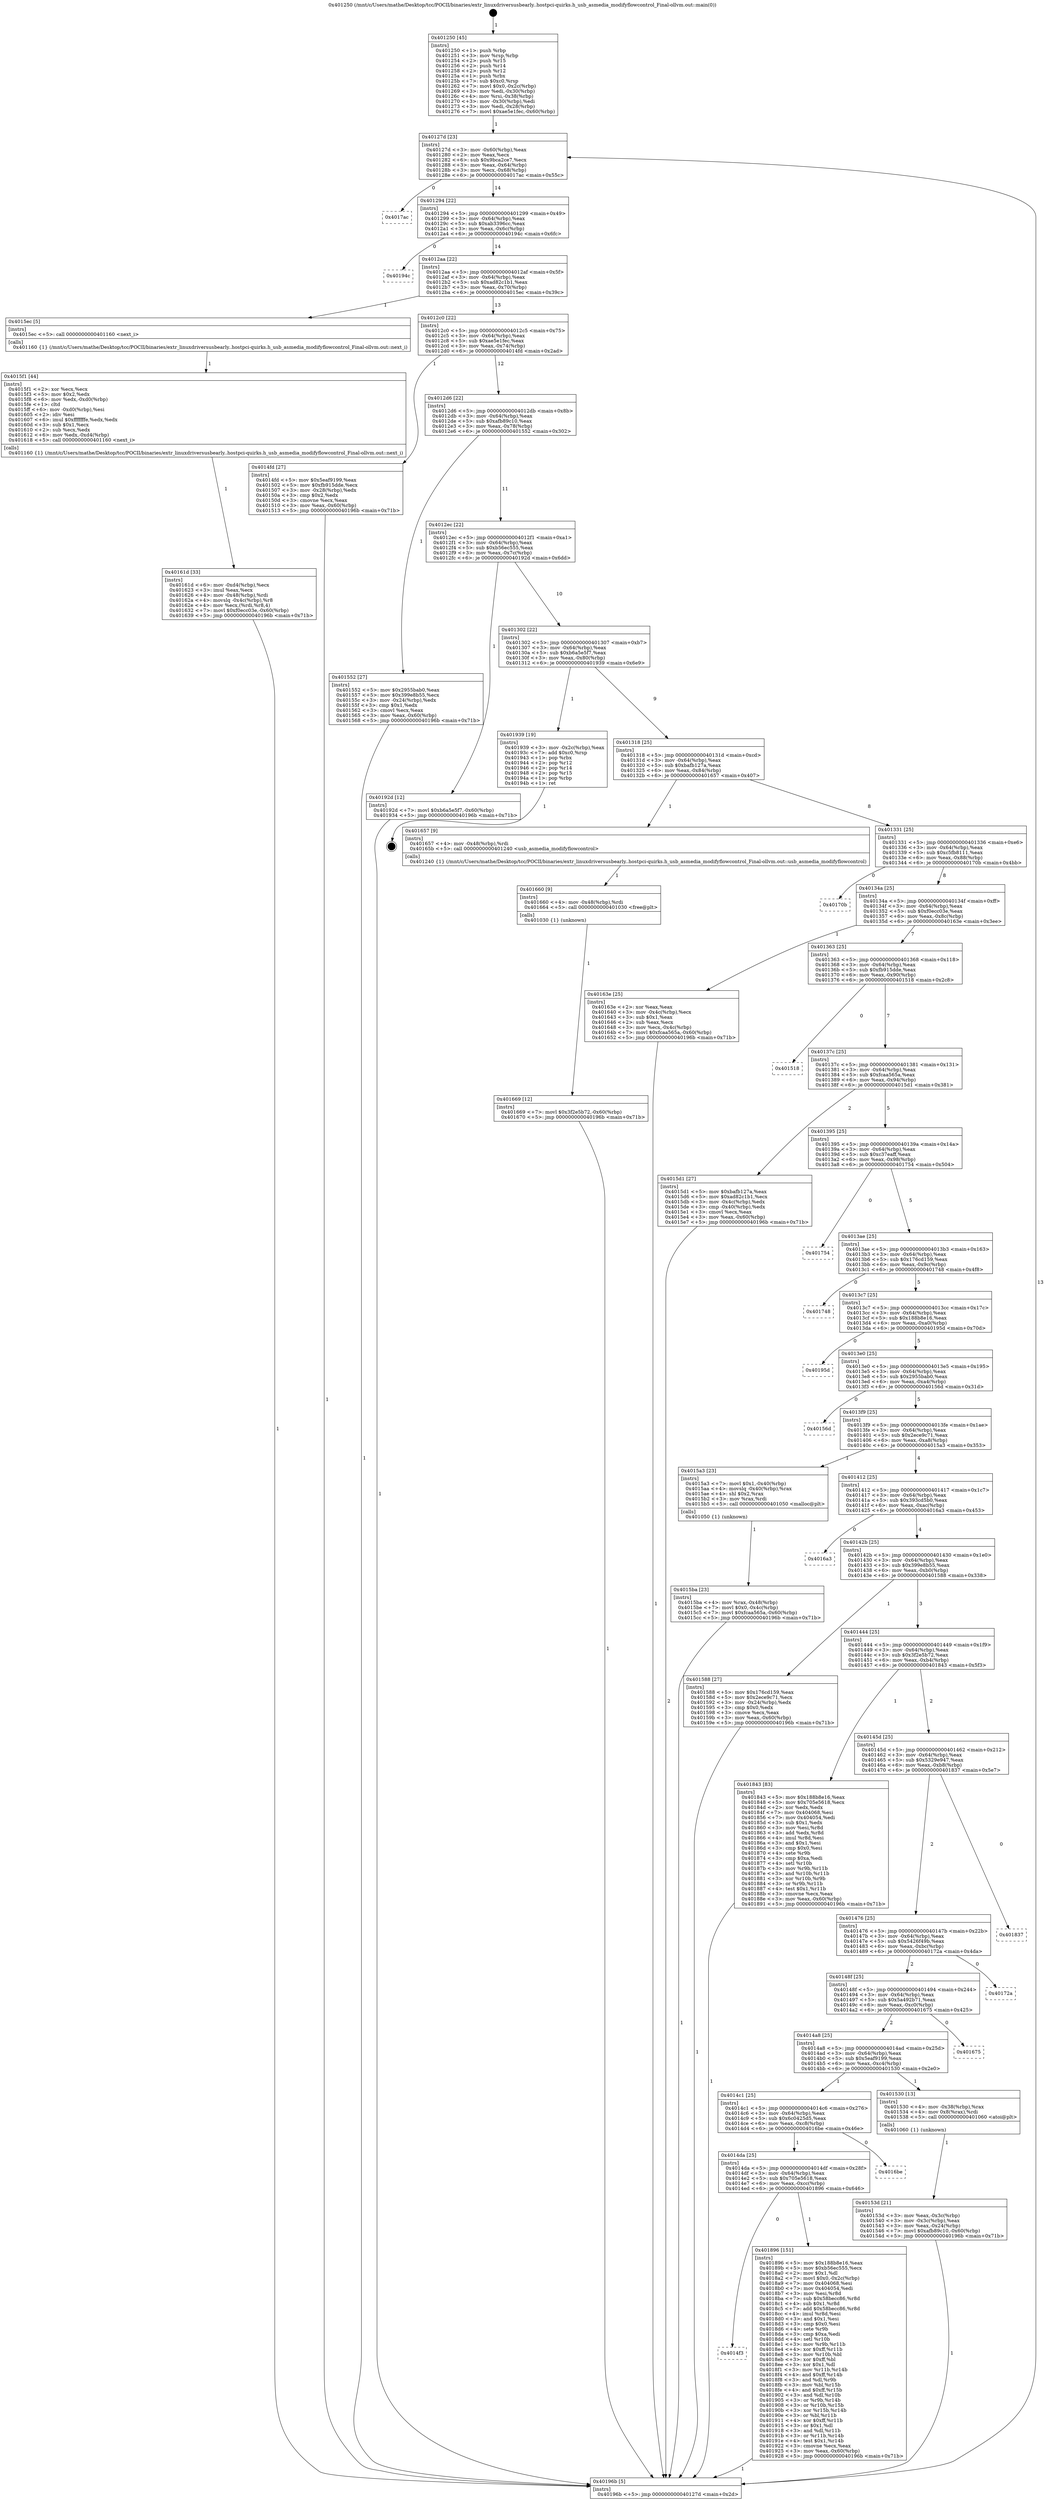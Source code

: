 digraph "0x401250" {
  label = "0x401250 (/mnt/c/Users/mathe/Desktop/tcc/POCII/binaries/extr_linuxdriversusbearly..hostpci-quirks.h_usb_asmedia_modifyflowcontrol_Final-ollvm.out::main(0))"
  labelloc = "t"
  node[shape=record]

  Entry [label="",width=0.3,height=0.3,shape=circle,fillcolor=black,style=filled]
  "0x40127d" [label="{
     0x40127d [23]\l
     | [instrs]\l
     &nbsp;&nbsp;0x40127d \<+3\>: mov -0x60(%rbp),%eax\l
     &nbsp;&nbsp;0x401280 \<+2\>: mov %eax,%ecx\l
     &nbsp;&nbsp;0x401282 \<+6\>: sub $0x9bca2ce7,%ecx\l
     &nbsp;&nbsp;0x401288 \<+3\>: mov %eax,-0x64(%rbp)\l
     &nbsp;&nbsp;0x40128b \<+3\>: mov %ecx,-0x68(%rbp)\l
     &nbsp;&nbsp;0x40128e \<+6\>: je 00000000004017ac \<main+0x55c\>\l
  }"]
  "0x4017ac" [label="{
     0x4017ac\l
  }", style=dashed]
  "0x401294" [label="{
     0x401294 [22]\l
     | [instrs]\l
     &nbsp;&nbsp;0x401294 \<+5\>: jmp 0000000000401299 \<main+0x49\>\l
     &nbsp;&nbsp;0x401299 \<+3\>: mov -0x64(%rbp),%eax\l
     &nbsp;&nbsp;0x40129c \<+5\>: sub $0xab3396cc,%eax\l
     &nbsp;&nbsp;0x4012a1 \<+3\>: mov %eax,-0x6c(%rbp)\l
     &nbsp;&nbsp;0x4012a4 \<+6\>: je 000000000040194c \<main+0x6fc\>\l
  }"]
  Exit [label="",width=0.3,height=0.3,shape=circle,fillcolor=black,style=filled,peripheries=2]
  "0x40194c" [label="{
     0x40194c\l
  }", style=dashed]
  "0x4012aa" [label="{
     0x4012aa [22]\l
     | [instrs]\l
     &nbsp;&nbsp;0x4012aa \<+5\>: jmp 00000000004012af \<main+0x5f\>\l
     &nbsp;&nbsp;0x4012af \<+3\>: mov -0x64(%rbp),%eax\l
     &nbsp;&nbsp;0x4012b2 \<+5\>: sub $0xad82c1b1,%eax\l
     &nbsp;&nbsp;0x4012b7 \<+3\>: mov %eax,-0x70(%rbp)\l
     &nbsp;&nbsp;0x4012ba \<+6\>: je 00000000004015ec \<main+0x39c\>\l
  }"]
  "0x4014f3" [label="{
     0x4014f3\l
  }", style=dashed]
  "0x4015ec" [label="{
     0x4015ec [5]\l
     | [instrs]\l
     &nbsp;&nbsp;0x4015ec \<+5\>: call 0000000000401160 \<next_i\>\l
     | [calls]\l
     &nbsp;&nbsp;0x401160 \{1\} (/mnt/c/Users/mathe/Desktop/tcc/POCII/binaries/extr_linuxdriversusbearly..hostpci-quirks.h_usb_asmedia_modifyflowcontrol_Final-ollvm.out::next_i)\l
  }"]
  "0x4012c0" [label="{
     0x4012c0 [22]\l
     | [instrs]\l
     &nbsp;&nbsp;0x4012c0 \<+5\>: jmp 00000000004012c5 \<main+0x75\>\l
     &nbsp;&nbsp;0x4012c5 \<+3\>: mov -0x64(%rbp),%eax\l
     &nbsp;&nbsp;0x4012c8 \<+5\>: sub $0xae5e1fec,%eax\l
     &nbsp;&nbsp;0x4012cd \<+3\>: mov %eax,-0x74(%rbp)\l
     &nbsp;&nbsp;0x4012d0 \<+6\>: je 00000000004014fd \<main+0x2ad\>\l
  }"]
  "0x401896" [label="{
     0x401896 [151]\l
     | [instrs]\l
     &nbsp;&nbsp;0x401896 \<+5\>: mov $0x188b8e16,%eax\l
     &nbsp;&nbsp;0x40189b \<+5\>: mov $0xb56ec555,%ecx\l
     &nbsp;&nbsp;0x4018a0 \<+2\>: mov $0x1,%dl\l
     &nbsp;&nbsp;0x4018a2 \<+7\>: movl $0x0,-0x2c(%rbp)\l
     &nbsp;&nbsp;0x4018a9 \<+7\>: mov 0x404068,%esi\l
     &nbsp;&nbsp;0x4018b0 \<+7\>: mov 0x404054,%edi\l
     &nbsp;&nbsp;0x4018b7 \<+3\>: mov %esi,%r8d\l
     &nbsp;&nbsp;0x4018ba \<+7\>: sub $0x58becc86,%r8d\l
     &nbsp;&nbsp;0x4018c1 \<+4\>: sub $0x1,%r8d\l
     &nbsp;&nbsp;0x4018c5 \<+7\>: add $0x58becc86,%r8d\l
     &nbsp;&nbsp;0x4018cc \<+4\>: imul %r8d,%esi\l
     &nbsp;&nbsp;0x4018d0 \<+3\>: and $0x1,%esi\l
     &nbsp;&nbsp;0x4018d3 \<+3\>: cmp $0x0,%esi\l
     &nbsp;&nbsp;0x4018d6 \<+4\>: sete %r9b\l
     &nbsp;&nbsp;0x4018da \<+3\>: cmp $0xa,%edi\l
     &nbsp;&nbsp;0x4018dd \<+4\>: setl %r10b\l
     &nbsp;&nbsp;0x4018e1 \<+3\>: mov %r9b,%r11b\l
     &nbsp;&nbsp;0x4018e4 \<+4\>: xor $0xff,%r11b\l
     &nbsp;&nbsp;0x4018e8 \<+3\>: mov %r10b,%bl\l
     &nbsp;&nbsp;0x4018eb \<+3\>: xor $0xff,%bl\l
     &nbsp;&nbsp;0x4018ee \<+3\>: xor $0x1,%dl\l
     &nbsp;&nbsp;0x4018f1 \<+3\>: mov %r11b,%r14b\l
     &nbsp;&nbsp;0x4018f4 \<+4\>: and $0xff,%r14b\l
     &nbsp;&nbsp;0x4018f8 \<+3\>: and %dl,%r9b\l
     &nbsp;&nbsp;0x4018fb \<+3\>: mov %bl,%r15b\l
     &nbsp;&nbsp;0x4018fe \<+4\>: and $0xff,%r15b\l
     &nbsp;&nbsp;0x401902 \<+3\>: and %dl,%r10b\l
     &nbsp;&nbsp;0x401905 \<+3\>: or %r9b,%r14b\l
     &nbsp;&nbsp;0x401908 \<+3\>: or %r10b,%r15b\l
     &nbsp;&nbsp;0x40190b \<+3\>: xor %r15b,%r14b\l
     &nbsp;&nbsp;0x40190e \<+3\>: or %bl,%r11b\l
     &nbsp;&nbsp;0x401911 \<+4\>: xor $0xff,%r11b\l
     &nbsp;&nbsp;0x401915 \<+3\>: or $0x1,%dl\l
     &nbsp;&nbsp;0x401918 \<+3\>: and %dl,%r11b\l
     &nbsp;&nbsp;0x40191b \<+3\>: or %r11b,%r14b\l
     &nbsp;&nbsp;0x40191e \<+4\>: test $0x1,%r14b\l
     &nbsp;&nbsp;0x401922 \<+3\>: cmovne %ecx,%eax\l
     &nbsp;&nbsp;0x401925 \<+3\>: mov %eax,-0x60(%rbp)\l
     &nbsp;&nbsp;0x401928 \<+5\>: jmp 000000000040196b \<main+0x71b\>\l
  }"]
  "0x4014fd" [label="{
     0x4014fd [27]\l
     | [instrs]\l
     &nbsp;&nbsp;0x4014fd \<+5\>: mov $0x5eaf9199,%eax\l
     &nbsp;&nbsp;0x401502 \<+5\>: mov $0xfb915dde,%ecx\l
     &nbsp;&nbsp;0x401507 \<+3\>: mov -0x28(%rbp),%edx\l
     &nbsp;&nbsp;0x40150a \<+3\>: cmp $0x2,%edx\l
     &nbsp;&nbsp;0x40150d \<+3\>: cmovne %ecx,%eax\l
     &nbsp;&nbsp;0x401510 \<+3\>: mov %eax,-0x60(%rbp)\l
     &nbsp;&nbsp;0x401513 \<+5\>: jmp 000000000040196b \<main+0x71b\>\l
  }"]
  "0x4012d6" [label="{
     0x4012d6 [22]\l
     | [instrs]\l
     &nbsp;&nbsp;0x4012d6 \<+5\>: jmp 00000000004012db \<main+0x8b\>\l
     &nbsp;&nbsp;0x4012db \<+3\>: mov -0x64(%rbp),%eax\l
     &nbsp;&nbsp;0x4012de \<+5\>: sub $0xafb89c10,%eax\l
     &nbsp;&nbsp;0x4012e3 \<+3\>: mov %eax,-0x78(%rbp)\l
     &nbsp;&nbsp;0x4012e6 \<+6\>: je 0000000000401552 \<main+0x302\>\l
  }"]
  "0x40196b" [label="{
     0x40196b [5]\l
     | [instrs]\l
     &nbsp;&nbsp;0x40196b \<+5\>: jmp 000000000040127d \<main+0x2d\>\l
  }"]
  "0x401250" [label="{
     0x401250 [45]\l
     | [instrs]\l
     &nbsp;&nbsp;0x401250 \<+1\>: push %rbp\l
     &nbsp;&nbsp;0x401251 \<+3\>: mov %rsp,%rbp\l
     &nbsp;&nbsp;0x401254 \<+2\>: push %r15\l
     &nbsp;&nbsp;0x401256 \<+2\>: push %r14\l
     &nbsp;&nbsp;0x401258 \<+2\>: push %r12\l
     &nbsp;&nbsp;0x40125a \<+1\>: push %rbx\l
     &nbsp;&nbsp;0x40125b \<+7\>: sub $0xc0,%rsp\l
     &nbsp;&nbsp;0x401262 \<+7\>: movl $0x0,-0x2c(%rbp)\l
     &nbsp;&nbsp;0x401269 \<+3\>: mov %edi,-0x30(%rbp)\l
     &nbsp;&nbsp;0x40126c \<+4\>: mov %rsi,-0x38(%rbp)\l
     &nbsp;&nbsp;0x401270 \<+3\>: mov -0x30(%rbp),%edi\l
     &nbsp;&nbsp;0x401273 \<+3\>: mov %edi,-0x28(%rbp)\l
     &nbsp;&nbsp;0x401276 \<+7\>: movl $0xae5e1fec,-0x60(%rbp)\l
  }"]
  "0x4014da" [label="{
     0x4014da [25]\l
     | [instrs]\l
     &nbsp;&nbsp;0x4014da \<+5\>: jmp 00000000004014df \<main+0x28f\>\l
     &nbsp;&nbsp;0x4014df \<+3\>: mov -0x64(%rbp),%eax\l
     &nbsp;&nbsp;0x4014e2 \<+5\>: sub $0x705e5618,%eax\l
     &nbsp;&nbsp;0x4014e7 \<+6\>: mov %eax,-0xcc(%rbp)\l
     &nbsp;&nbsp;0x4014ed \<+6\>: je 0000000000401896 \<main+0x646\>\l
  }"]
  "0x401552" [label="{
     0x401552 [27]\l
     | [instrs]\l
     &nbsp;&nbsp;0x401552 \<+5\>: mov $0x2955bab0,%eax\l
     &nbsp;&nbsp;0x401557 \<+5\>: mov $0x399e8b55,%ecx\l
     &nbsp;&nbsp;0x40155c \<+3\>: mov -0x24(%rbp),%edx\l
     &nbsp;&nbsp;0x40155f \<+3\>: cmp $0x1,%edx\l
     &nbsp;&nbsp;0x401562 \<+3\>: cmovl %ecx,%eax\l
     &nbsp;&nbsp;0x401565 \<+3\>: mov %eax,-0x60(%rbp)\l
     &nbsp;&nbsp;0x401568 \<+5\>: jmp 000000000040196b \<main+0x71b\>\l
  }"]
  "0x4012ec" [label="{
     0x4012ec [22]\l
     | [instrs]\l
     &nbsp;&nbsp;0x4012ec \<+5\>: jmp 00000000004012f1 \<main+0xa1\>\l
     &nbsp;&nbsp;0x4012f1 \<+3\>: mov -0x64(%rbp),%eax\l
     &nbsp;&nbsp;0x4012f4 \<+5\>: sub $0xb56ec555,%eax\l
     &nbsp;&nbsp;0x4012f9 \<+3\>: mov %eax,-0x7c(%rbp)\l
     &nbsp;&nbsp;0x4012fc \<+6\>: je 000000000040192d \<main+0x6dd\>\l
  }"]
  "0x4016be" [label="{
     0x4016be\l
  }", style=dashed]
  "0x40192d" [label="{
     0x40192d [12]\l
     | [instrs]\l
     &nbsp;&nbsp;0x40192d \<+7\>: movl $0xb6a5e5f7,-0x60(%rbp)\l
     &nbsp;&nbsp;0x401934 \<+5\>: jmp 000000000040196b \<main+0x71b\>\l
  }"]
  "0x401302" [label="{
     0x401302 [22]\l
     | [instrs]\l
     &nbsp;&nbsp;0x401302 \<+5\>: jmp 0000000000401307 \<main+0xb7\>\l
     &nbsp;&nbsp;0x401307 \<+3\>: mov -0x64(%rbp),%eax\l
     &nbsp;&nbsp;0x40130a \<+5\>: sub $0xb6a5e5f7,%eax\l
     &nbsp;&nbsp;0x40130f \<+3\>: mov %eax,-0x80(%rbp)\l
     &nbsp;&nbsp;0x401312 \<+6\>: je 0000000000401939 \<main+0x6e9\>\l
  }"]
  "0x401669" [label="{
     0x401669 [12]\l
     | [instrs]\l
     &nbsp;&nbsp;0x401669 \<+7\>: movl $0x3f2e5b72,-0x60(%rbp)\l
     &nbsp;&nbsp;0x401670 \<+5\>: jmp 000000000040196b \<main+0x71b\>\l
  }"]
  "0x401939" [label="{
     0x401939 [19]\l
     | [instrs]\l
     &nbsp;&nbsp;0x401939 \<+3\>: mov -0x2c(%rbp),%eax\l
     &nbsp;&nbsp;0x40193c \<+7\>: add $0xc0,%rsp\l
     &nbsp;&nbsp;0x401943 \<+1\>: pop %rbx\l
     &nbsp;&nbsp;0x401944 \<+2\>: pop %r12\l
     &nbsp;&nbsp;0x401946 \<+2\>: pop %r14\l
     &nbsp;&nbsp;0x401948 \<+2\>: pop %r15\l
     &nbsp;&nbsp;0x40194a \<+1\>: pop %rbp\l
     &nbsp;&nbsp;0x40194b \<+1\>: ret\l
  }"]
  "0x401318" [label="{
     0x401318 [25]\l
     | [instrs]\l
     &nbsp;&nbsp;0x401318 \<+5\>: jmp 000000000040131d \<main+0xcd\>\l
     &nbsp;&nbsp;0x40131d \<+3\>: mov -0x64(%rbp),%eax\l
     &nbsp;&nbsp;0x401320 \<+5\>: sub $0xbafb127a,%eax\l
     &nbsp;&nbsp;0x401325 \<+6\>: mov %eax,-0x84(%rbp)\l
     &nbsp;&nbsp;0x40132b \<+6\>: je 0000000000401657 \<main+0x407\>\l
  }"]
  "0x401660" [label="{
     0x401660 [9]\l
     | [instrs]\l
     &nbsp;&nbsp;0x401660 \<+4\>: mov -0x48(%rbp),%rdi\l
     &nbsp;&nbsp;0x401664 \<+5\>: call 0000000000401030 \<free@plt\>\l
     | [calls]\l
     &nbsp;&nbsp;0x401030 \{1\} (unknown)\l
  }"]
  "0x401657" [label="{
     0x401657 [9]\l
     | [instrs]\l
     &nbsp;&nbsp;0x401657 \<+4\>: mov -0x48(%rbp),%rdi\l
     &nbsp;&nbsp;0x40165b \<+5\>: call 0000000000401240 \<usb_asmedia_modifyflowcontrol\>\l
     | [calls]\l
     &nbsp;&nbsp;0x401240 \{1\} (/mnt/c/Users/mathe/Desktop/tcc/POCII/binaries/extr_linuxdriversusbearly..hostpci-quirks.h_usb_asmedia_modifyflowcontrol_Final-ollvm.out::usb_asmedia_modifyflowcontrol)\l
  }"]
  "0x401331" [label="{
     0x401331 [25]\l
     | [instrs]\l
     &nbsp;&nbsp;0x401331 \<+5\>: jmp 0000000000401336 \<main+0xe6\>\l
     &nbsp;&nbsp;0x401336 \<+3\>: mov -0x64(%rbp),%eax\l
     &nbsp;&nbsp;0x401339 \<+5\>: sub $0xc5fb8111,%eax\l
     &nbsp;&nbsp;0x40133e \<+6\>: mov %eax,-0x88(%rbp)\l
     &nbsp;&nbsp;0x401344 \<+6\>: je 000000000040170b \<main+0x4bb\>\l
  }"]
  "0x40161d" [label="{
     0x40161d [33]\l
     | [instrs]\l
     &nbsp;&nbsp;0x40161d \<+6\>: mov -0xd4(%rbp),%ecx\l
     &nbsp;&nbsp;0x401623 \<+3\>: imul %eax,%ecx\l
     &nbsp;&nbsp;0x401626 \<+4\>: mov -0x48(%rbp),%rdi\l
     &nbsp;&nbsp;0x40162a \<+4\>: movslq -0x4c(%rbp),%r8\l
     &nbsp;&nbsp;0x40162e \<+4\>: mov %ecx,(%rdi,%r8,4)\l
     &nbsp;&nbsp;0x401632 \<+7\>: movl $0xf0ecc03e,-0x60(%rbp)\l
     &nbsp;&nbsp;0x401639 \<+5\>: jmp 000000000040196b \<main+0x71b\>\l
  }"]
  "0x40170b" [label="{
     0x40170b\l
  }", style=dashed]
  "0x40134a" [label="{
     0x40134a [25]\l
     | [instrs]\l
     &nbsp;&nbsp;0x40134a \<+5\>: jmp 000000000040134f \<main+0xff\>\l
     &nbsp;&nbsp;0x40134f \<+3\>: mov -0x64(%rbp),%eax\l
     &nbsp;&nbsp;0x401352 \<+5\>: sub $0xf0ecc03e,%eax\l
     &nbsp;&nbsp;0x401357 \<+6\>: mov %eax,-0x8c(%rbp)\l
     &nbsp;&nbsp;0x40135d \<+6\>: je 000000000040163e \<main+0x3ee\>\l
  }"]
  "0x4015f1" [label="{
     0x4015f1 [44]\l
     | [instrs]\l
     &nbsp;&nbsp;0x4015f1 \<+2\>: xor %ecx,%ecx\l
     &nbsp;&nbsp;0x4015f3 \<+5\>: mov $0x2,%edx\l
     &nbsp;&nbsp;0x4015f8 \<+6\>: mov %edx,-0xd0(%rbp)\l
     &nbsp;&nbsp;0x4015fe \<+1\>: cltd\l
     &nbsp;&nbsp;0x4015ff \<+6\>: mov -0xd0(%rbp),%esi\l
     &nbsp;&nbsp;0x401605 \<+2\>: idiv %esi\l
     &nbsp;&nbsp;0x401607 \<+6\>: imul $0xfffffffe,%edx,%edx\l
     &nbsp;&nbsp;0x40160d \<+3\>: sub $0x1,%ecx\l
     &nbsp;&nbsp;0x401610 \<+2\>: sub %ecx,%edx\l
     &nbsp;&nbsp;0x401612 \<+6\>: mov %edx,-0xd4(%rbp)\l
     &nbsp;&nbsp;0x401618 \<+5\>: call 0000000000401160 \<next_i\>\l
     | [calls]\l
     &nbsp;&nbsp;0x401160 \{1\} (/mnt/c/Users/mathe/Desktop/tcc/POCII/binaries/extr_linuxdriversusbearly..hostpci-quirks.h_usb_asmedia_modifyflowcontrol_Final-ollvm.out::next_i)\l
  }"]
  "0x40163e" [label="{
     0x40163e [25]\l
     | [instrs]\l
     &nbsp;&nbsp;0x40163e \<+2\>: xor %eax,%eax\l
     &nbsp;&nbsp;0x401640 \<+3\>: mov -0x4c(%rbp),%ecx\l
     &nbsp;&nbsp;0x401643 \<+3\>: sub $0x1,%eax\l
     &nbsp;&nbsp;0x401646 \<+2\>: sub %eax,%ecx\l
     &nbsp;&nbsp;0x401648 \<+3\>: mov %ecx,-0x4c(%rbp)\l
     &nbsp;&nbsp;0x40164b \<+7\>: movl $0xfcaa565a,-0x60(%rbp)\l
     &nbsp;&nbsp;0x401652 \<+5\>: jmp 000000000040196b \<main+0x71b\>\l
  }"]
  "0x401363" [label="{
     0x401363 [25]\l
     | [instrs]\l
     &nbsp;&nbsp;0x401363 \<+5\>: jmp 0000000000401368 \<main+0x118\>\l
     &nbsp;&nbsp;0x401368 \<+3\>: mov -0x64(%rbp),%eax\l
     &nbsp;&nbsp;0x40136b \<+5\>: sub $0xfb915dde,%eax\l
     &nbsp;&nbsp;0x401370 \<+6\>: mov %eax,-0x90(%rbp)\l
     &nbsp;&nbsp;0x401376 \<+6\>: je 0000000000401518 \<main+0x2c8\>\l
  }"]
  "0x4015ba" [label="{
     0x4015ba [23]\l
     | [instrs]\l
     &nbsp;&nbsp;0x4015ba \<+4\>: mov %rax,-0x48(%rbp)\l
     &nbsp;&nbsp;0x4015be \<+7\>: movl $0x0,-0x4c(%rbp)\l
     &nbsp;&nbsp;0x4015c5 \<+7\>: movl $0xfcaa565a,-0x60(%rbp)\l
     &nbsp;&nbsp;0x4015cc \<+5\>: jmp 000000000040196b \<main+0x71b\>\l
  }"]
  "0x401518" [label="{
     0x401518\l
  }", style=dashed]
  "0x40137c" [label="{
     0x40137c [25]\l
     | [instrs]\l
     &nbsp;&nbsp;0x40137c \<+5\>: jmp 0000000000401381 \<main+0x131\>\l
     &nbsp;&nbsp;0x401381 \<+3\>: mov -0x64(%rbp),%eax\l
     &nbsp;&nbsp;0x401384 \<+5\>: sub $0xfcaa565a,%eax\l
     &nbsp;&nbsp;0x401389 \<+6\>: mov %eax,-0x94(%rbp)\l
     &nbsp;&nbsp;0x40138f \<+6\>: je 00000000004015d1 \<main+0x381\>\l
  }"]
  "0x40153d" [label="{
     0x40153d [21]\l
     | [instrs]\l
     &nbsp;&nbsp;0x40153d \<+3\>: mov %eax,-0x3c(%rbp)\l
     &nbsp;&nbsp;0x401540 \<+3\>: mov -0x3c(%rbp),%eax\l
     &nbsp;&nbsp;0x401543 \<+3\>: mov %eax,-0x24(%rbp)\l
     &nbsp;&nbsp;0x401546 \<+7\>: movl $0xafb89c10,-0x60(%rbp)\l
     &nbsp;&nbsp;0x40154d \<+5\>: jmp 000000000040196b \<main+0x71b\>\l
  }"]
  "0x4015d1" [label="{
     0x4015d1 [27]\l
     | [instrs]\l
     &nbsp;&nbsp;0x4015d1 \<+5\>: mov $0xbafb127a,%eax\l
     &nbsp;&nbsp;0x4015d6 \<+5\>: mov $0xad82c1b1,%ecx\l
     &nbsp;&nbsp;0x4015db \<+3\>: mov -0x4c(%rbp),%edx\l
     &nbsp;&nbsp;0x4015de \<+3\>: cmp -0x40(%rbp),%edx\l
     &nbsp;&nbsp;0x4015e1 \<+3\>: cmovl %ecx,%eax\l
     &nbsp;&nbsp;0x4015e4 \<+3\>: mov %eax,-0x60(%rbp)\l
     &nbsp;&nbsp;0x4015e7 \<+5\>: jmp 000000000040196b \<main+0x71b\>\l
  }"]
  "0x401395" [label="{
     0x401395 [25]\l
     | [instrs]\l
     &nbsp;&nbsp;0x401395 \<+5\>: jmp 000000000040139a \<main+0x14a\>\l
     &nbsp;&nbsp;0x40139a \<+3\>: mov -0x64(%rbp),%eax\l
     &nbsp;&nbsp;0x40139d \<+5\>: sub $0xc37eaff,%eax\l
     &nbsp;&nbsp;0x4013a2 \<+6\>: mov %eax,-0x98(%rbp)\l
     &nbsp;&nbsp;0x4013a8 \<+6\>: je 0000000000401754 \<main+0x504\>\l
  }"]
  "0x4014c1" [label="{
     0x4014c1 [25]\l
     | [instrs]\l
     &nbsp;&nbsp;0x4014c1 \<+5\>: jmp 00000000004014c6 \<main+0x276\>\l
     &nbsp;&nbsp;0x4014c6 \<+3\>: mov -0x64(%rbp),%eax\l
     &nbsp;&nbsp;0x4014c9 \<+5\>: sub $0x6c0425d5,%eax\l
     &nbsp;&nbsp;0x4014ce \<+6\>: mov %eax,-0xc8(%rbp)\l
     &nbsp;&nbsp;0x4014d4 \<+6\>: je 00000000004016be \<main+0x46e\>\l
  }"]
  "0x401754" [label="{
     0x401754\l
  }", style=dashed]
  "0x4013ae" [label="{
     0x4013ae [25]\l
     | [instrs]\l
     &nbsp;&nbsp;0x4013ae \<+5\>: jmp 00000000004013b3 \<main+0x163\>\l
     &nbsp;&nbsp;0x4013b3 \<+3\>: mov -0x64(%rbp),%eax\l
     &nbsp;&nbsp;0x4013b6 \<+5\>: sub $0x176cd159,%eax\l
     &nbsp;&nbsp;0x4013bb \<+6\>: mov %eax,-0x9c(%rbp)\l
     &nbsp;&nbsp;0x4013c1 \<+6\>: je 0000000000401748 \<main+0x4f8\>\l
  }"]
  "0x401530" [label="{
     0x401530 [13]\l
     | [instrs]\l
     &nbsp;&nbsp;0x401530 \<+4\>: mov -0x38(%rbp),%rax\l
     &nbsp;&nbsp;0x401534 \<+4\>: mov 0x8(%rax),%rdi\l
     &nbsp;&nbsp;0x401538 \<+5\>: call 0000000000401060 \<atoi@plt\>\l
     | [calls]\l
     &nbsp;&nbsp;0x401060 \{1\} (unknown)\l
  }"]
  "0x401748" [label="{
     0x401748\l
  }", style=dashed]
  "0x4013c7" [label="{
     0x4013c7 [25]\l
     | [instrs]\l
     &nbsp;&nbsp;0x4013c7 \<+5\>: jmp 00000000004013cc \<main+0x17c\>\l
     &nbsp;&nbsp;0x4013cc \<+3\>: mov -0x64(%rbp),%eax\l
     &nbsp;&nbsp;0x4013cf \<+5\>: sub $0x188b8e16,%eax\l
     &nbsp;&nbsp;0x4013d4 \<+6\>: mov %eax,-0xa0(%rbp)\l
     &nbsp;&nbsp;0x4013da \<+6\>: je 000000000040195d \<main+0x70d\>\l
  }"]
  "0x4014a8" [label="{
     0x4014a8 [25]\l
     | [instrs]\l
     &nbsp;&nbsp;0x4014a8 \<+5\>: jmp 00000000004014ad \<main+0x25d\>\l
     &nbsp;&nbsp;0x4014ad \<+3\>: mov -0x64(%rbp),%eax\l
     &nbsp;&nbsp;0x4014b0 \<+5\>: sub $0x5eaf9199,%eax\l
     &nbsp;&nbsp;0x4014b5 \<+6\>: mov %eax,-0xc4(%rbp)\l
     &nbsp;&nbsp;0x4014bb \<+6\>: je 0000000000401530 \<main+0x2e0\>\l
  }"]
  "0x40195d" [label="{
     0x40195d\l
  }", style=dashed]
  "0x4013e0" [label="{
     0x4013e0 [25]\l
     | [instrs]\l
     &nbsp;&nbsp;0x4013e0 \<+5\>: jmp 00000000004013e5 \<main+0x195\>\l
     &nbsp;&nbsp;0x4013e5 \<+3\>: mov -0x64(%rbp),%eax\l
     &nbsp;&nbsp;0x4013e8 \<+5\>: sub $0x2955bab0,%eax\l
     &nbsp;&nbsp;0x4013ed \<+6\>: mov %eax,-0xa4(%rbp)\l
     &nbsp;&nbsp;0x4013f3 \<+6\>: je 000000000040156d \<main+0x31d\>\l
  }"]
  "0x401675" [label="{
     0x401675\l
  }", style=dashed]
  "0x40156d" [label="{
     0x40156d\l
  }", style=dashed]
  "0x4013f9" [label="{
     0x4013f9 [25]\l
     | [instrs]\l
     &nbsp;&nbsp;0x4013f9 \<+5\>: jmp 00000000004013fe \<main+0x1ae\>\l
     &nbsp;&nbsp;0x4013fe \<+3\>: mov -0x64(%rbp),%eax\l
     &nbsp;&nbsp;0x401401 \<+5\>: sub $0x2ece9c71,%eax\l
     &nbsp;&nbsp;0x401406 \<+6\>: mov %eax,-0xa8(%rbp)\l
     &nbsp;&nbsp;0x40140c \<+6\>: je 00000000004015a3 \<main+0x353\>\l
  }"]
  "0x40148f" [label="{
     0x40148f [25]\l
     | [instrs]\l
     &nbsp;&nbsp;0x40148f \<+5\>: jmp 0000000000401494 \<main+0x244\>\l
     &nbsp;&nbsp;0x401494 \<+3\>: mov -0x64(%rbp),%eax\l
     &nbsp;&nbsp;0x401497 \<+5\>: sub $0x5a492b71,%eax\l
     &nbsp;&nbsp;0x40149c \<+6\>: mov %eax,-0xc0(%rbp)\l
     &nbsp;&nbsp;0x4014a2 \<+6\>: je 0000000000401675 \<main+0x425\>\l
  }"]
  "0x4015a3" [label="{
     0x4015a3 [23]\l
     | [instrs]\l
     &nbsp;&nbsp;0x4015a3 \<+7\>: movl $0x1,-0x40(%rbp)\l
     &nbsp;&nbsp;0x4015aa \<+4\>: movslq -0x40(%rbp),%rax\l
     &nbsp;&nbsp;0x4015ae \<+4\>: shl $0x2,%rax\l
     &nbsp;&nbsp;0x4015b2 \<+3\>: mov %rax,%rdi\l
     &nbsp;&nbsp;0x4015b5 \<+5\>: call 0000000000401050 \<malloc@plt\>\l
     | [calls]\l
     &nbsp;&nbsp;0x401050 \{1\} (unknown)\l
  }"]
  "0x401412" [label="{
     0x401412 [25]\l
     | [instrs]\l
     &nbsp;&nbsp;0x401412 \<+5\>: jmp 0000000000401417 \<main+0x1c7\>\l
     &nbsp;&nbsp;0x401417 \<+3\>: mov -0x64(%rbp),%eax\l
     &nbsp;&nbsp;0x40141a \<+5\>: sub $0x393cd5b0,%eax\l
     &nbsp;&nbsp;0x40141f \<+6\>: mov %eax,-0xac(%rbp)\l
     &nbsp;&nbsp;0x401425 \<+6\>: je 00000000004016a3 \<main+0x453\>\l
  }"]
  "0x40172a" [label="{
     0x40172a\l
  }", style=dashed]
  "0x4016a3" [label="{
     0x4016a3\l
  }", style=dashed]
  "0x40142b" [label="{
     0x40142b [25]\l
     | [instrs]\l
     &nbsp;&nbsp;0x40142b \<+5\>: jmp 0000000000401430 \<main+0x1e0\>\l
     &nbsp;&nbsp;0x401430 \<+3\>: mov -0x64(%rbp),%eax\l
     &nbsp;&nbsp;0x401433 \<+5\>: sub $0x399e8b55,%eax\l
     &nbsp;&nbsp;0x401438 \<+6\>: mov %eax,-0xb0(%rbp)\l
     &nbsp;&nbsp;0x40143e \<+6\>: je 0000000000401588 \<main+0x338\>\l
  }"]
  "0x401476" [label="{
     0x401476 [25]\l
     | [instrs]\l
     &nbsp;&nbsp;0x401476 \<+5\>: jmp 000000000040147b \<main+0x22b\>\l
     &nbsp;&nbsp;0x40147b \<+3\>: mov -0x64(%rbp),%eax\l
     &nbsp;&nbsp;0x40147e \<+5\>: sub $0x5426f49b,%eax\l
     &nbsp;&nbsp;0x401483 \<+6\>: mov %eax,-0xbc(%rbp)\l
     &nbsp;&nbsp;0x401489 \<+6\>: je 000000000040172a \<main+0x4da\>\l
  }"]
  "0x401588" [label="{
     0x401588 [27]\l
     | [instrs]\l
     &nbsp;&nbsp;0x401588 \<+5\>: mov $0x176cd159,%eax\l
     &nbsp;&nbsp;0x40158d \<+5\>: mov $0x2ece9c71,%ecx\l
     &nbsp;&nbsp;0x401592 \<+3\>: mov -0x24(%rbp),%edx\l
     &nbsp;&nbsp;0x401595 \<+3\>: cmp $0x0,%edx\l
     &nbsp;&nbsp;0x401598 \<+3\>: cmove %ecx,%eax\l
     &nbsp;&nbsp;0x40159b \<+3\>: mov %eax,-0x60(%rbp)\l
     &nbsp;&nbsp;0x40159e \<+5\>: jmp 000000000040196b \<main+0x71b\>\l
  }"]
  "0x401444" [label="{
     0x401444 [25]\l
     | [instrs]\l
     &nbsp;&nbsp;0x401444 \<+5\>: jmp 0000000000401449 \<main+0x1f9\>\l
     &nbsp;&nbsp;0x401449 \<+3\>: mov -0x64(%rbp),%eax\l
     &nbsp;&nbsp;0x40144c \<+5\>: sub $0x3f2e5b72,%eax\l
     &nbsp;&nbsp;0x401451 \<+6\>: mov %eax,-0xb4(%rbp)\l
     &nbsp;&nbsp;0x401457 \<+6\>: je 0000000000401843 \<main+0x5f3\>\l
  }"]
  "0x401837" [label="{
     0x401837\l
  }", style=dashed]
  "0x401843" [label="{
     0x401843 [83]\l
     | [instrs]\l
     &nbsp;&nbsp;0x401843 \<+5\>: mov $0x188b8e16,%eax\l
     &nbsp;&nbsp;0x401848 \<+5\>: mov $0x705e5618,%ecx\l
     &nbsp;&nbsp;0x40184d \<+2\>: xor %edx,%edx\l
     &nbsp;&nbsp;0x40184f \<+7\>: mov 0x404068,%esi\l
     &nbsp;&nbsp;0x401856 \<+7\>: mov 0x404054,%edi\l
     &nbsp;&nbsp;0x40185d \<+3\>: sub $0x1,%edx\l
     &nbsp;&nbsp;0x401860 \<+3\>: mov %esi,%r8d\l
     &nbsp;&nbsp;0x401863 \<+3\>: add %edx,%r8d\l
     &nbsp;&nbsp;0x401866 \<+4\>: imul %r8d,%esi\l
     &nbsp;&nbsp;0x40186a \<+3\>: and $0x1,%esi\l
     &nbsp;&nbsp;0x40186d \<+3\>: cmp $0x0,%esi\l
     &nbsp;&nbsp;0x401870 \<+4\>: sete %r9b\l
     &nbsp;&nbsp;0x401874 \<+3\>: cmp $0xa,%edi\l
     &nbsp;&nbsp;0x401877 \<+4\>: setl %r10b\l
     &nbsp;&nbsp;0x40187b \<+3\>: mov %r9b,%r11b\l
     &nbsp;&nbsp;0x40187e \<+3\>: and %r10b,%r11b\l
     &nbsp;&nbsp;0x401881 \<+3\>: xor %r10b,%r9b\l
     &nbsp;&nbsp;0x401884 \<+3\>: or %r9b,%r11b\l
     &nbsp;&nbsp;0x401887 \<+4\>: test $0x1,%r11b\l
     &nbsp;&nbsp;0x40188b \<+3\>: cmovne %ecx,%eax\l
     &nbsp;&nbsp;0x40188e \<+3\>: mov %eax,-0x60(%rbp)\l
     &nbsp;&nbsp;0x401891 \<+5\>: jmp 000000000040196b \<main+0x71b\>\l
  }"]
  "0x40145d" [label="{
     0x40145d [25]\l
     | [instrs]\l
     &nbsp;&nbsp;0x40145d \<+5\>: jmp 0000000000401462 \<main+0x212\>\l
     &nbsp;&nbsp;0x401462 \<+3\>: mov -0x64(%rbp),%eax\l
     &nbsp;&nbsp;0x401465 \<+5\>: sub $0x5329e947,%eax\l
     &nbsp;&nbsp;0x40146a \<+6\>: mov %eax,-0xb8(%rbp)\l
     &nbsp;&nbsp;0x401470 \<+6\>: je 0000000000401837 \<main+0x5e7\>\l
  }"]
  Entry -> "0x401250" [label=" 1"]
  "0x40127d" -> "0x4017ac" [label=" 0"]
  "0x40127d" -> "0x401294" [label=" 14"]
  "0x401939" -> Exit [label=" 1"]
  "0x401294" -> "0x40194c" [label=" 0"]
  "0x401294" -> "0x4012aa" [label=" 14"]
  "0x40192d" -> "0x40196b" [label=" 1"]
  "0x4012aa" -> "0x4015ec" [label=" 1"]
  "0x4012aa" -> "0x4012c0" [label=" 13"]
  "0x401896" -> "0x40196b" [label=" 1"]
  "0x4012c0" -> "0x4014fd" [label=" 1"]
  "0x4012c0" -> "0x4012d6" [label=" 12"]
  "0x4014fd" -> "0x40196b" [label=" 1"]
  "0x401250" -> "0x40127d" [label=" 1"]
  "0x40196b" -> "0x40127d" [label=" 13"]
  "0x4014da" -> "0x4014f3" [label=" 0"]
  "0x4012d6" -> "0x401552" [label=" 1"]
  "0x4012d6" -> "0x4012ec" [label=" 11"]
  "0x4014da" -> "0x401896" [label=" 1"]
  "0x4012ec" -> "0x40192d" [label=" 1"]
  "0x4012ec" -> "0x401302" [label=" 10"]
  "0x4014c1" -> "0x4014da" [label=" 1"]
  "0x401302" -> "0x401939" [label=" 1"]
  "0x401302" -> "0x401318" [label=" 9"]
  "0x4014c1" -> "0x4016be" [label=" 0"]
  "0x401318" -> "0x401657" [label=" 1"]
  "0x401318" -> "0x401331" [label=" 8"]
  "0x401843" -> "0x40196b" [label=" 1"]
  "0x401331" -> "0x40170b" [label=" 0"]
  "0x401331" -> "0x40134a" [label=" 8"]
  "0x401669" -> "0x40196b" [label=" 1"]
  "0x40134a" -> "0x40163e" [label=" 1"]
  "0x40134a" -> "0x401363" [label=" 7"]
  "0x401660" -> "0x401669" [label=" 1"]
  "0x401363" -> "0x401518" [label=" 0"]
  "0x401363" -> "0x40137c" [label=" 7"]
  "0x401657" -> "0x401660" [label=" 1"]
  "0x40137c" -> "0x4015d1" [label=" 2"]
  "0x40137c" -> "0x401395" [label=" 5"]
  "0x40163e" -> "0x40196b" [label=" 1"]
  "0x401395" -> "0x401754" [label=" 0"]
  "0x401395" -> "0x4013ae" [label=" 5"]
  "0x40161d" -> "0x40196b" [label=" 1"]
  "0x4013ae" -> "0x401748" [label=" 0"]
  "0x4013ae" -> "0x4013c7" [label=" 5"]
  "0x4015f1" -> "0x40161d" [label=" 1"]
  "0x4013c7" -> "0x40195d" [label=" 0"]
  "0x4013c7" -> "0x4013e0" [label=" 5"]
  "0x4015d1" -> "0x40196b" [label=" 2"]
  "0x4013e0" -> "0x40156d" [label=" 0"]
  "0x4013e0" -> "0x4013f9" [label=" 5"]
  "0x4015ba" -> "0x40196b" [label=" 1"]
  "0x4013f9" -> "0x4015a3" [label=" 1"]
  "0x4013f9" -> "0x401412" [label=" 4"]
  "0x401588" -> "0x40196b" [label=" 1"]
  "0x401412" -> "0x4016a3" [label=" 0"]
  "0x401412" -> "0x40142b" [label=" 4"]
  "0x401552" -> "0x40196b" [label=" 1"]
  "0x40142b" -> "0x401588" [label=" 1"]
  "0x40142b" -> "0x401444" [label=" 3"]
  "0x401530" -> "0x40153d" [label=" 1"]
  "0x401444" -> "0x401843" [label=" 1"]
  "0x401444" -> "0x40145d" [label=" 2"]
  "0x4014a8" -> "0x4014c1" [label=" 1"]
  "0x40145d" -> "0x401837" [label=" 0"]
  "0x40145d" -> "0x401476" [label=" 2"]
  "0x40153d" -> "0x40196b" [label=" 1"]
  "0x401476" -> "0x40172a" [label=" 0"]
  "0x401476" -> "0x40148f" [label=" 2"]
  "0x4015a3" -> "0x4015ba" [label=" 1"]
  "0x40148f" -> "0x401675" [label=" 0"]
  "0x40148f" -> "0x4014a8" [label=" 2"]
  "0x4015ec" -> "0x4015f1" [label=" 1"]
  "0x4014a8" -> "0x401530" [label=" 1"]
}
